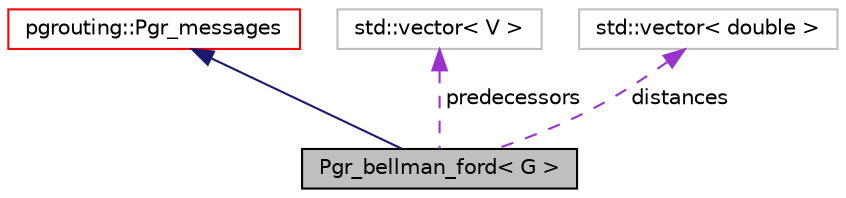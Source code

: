digraph "Pgr_bellman_ford&lt; G &gt;"
{
 // LATEX_PDF_SIZE
  edge [fontname="Helvetica",fontsize="10",labelfontname="Helvetica",labelfontsize="10"];
  node [fontname="Helvetica",fontsize="10",shape=record];
  Node1 [label="Pgr_bellman_ford\< G \>",height=0.2,width=0.4,color="black", fillcolor="grey75", style="filled", fontcolor="black",tooltip=" "];
  Node2 -> Node1 [dir="back",color="midnightblue",fontsize="10",style="solid",fontname="Helvetica"];
  Node2 [label="pgrouting::Pgr_messages",height=0.2,width=0.4,color="red", fillcolor="white", style="filled",URL="$classpgrouting_1_1Pgr__messages.html",tooltip=" "];
  Node8 -> Node1 [dir="back",color="darkorchid3",fontsize="10",style="dashed",label=" predecessors" ,fontname="Helvetica"];
  Node8 [label="std::vector\< V \>",height=0.2,width=0.4,color="grey75", fillcolor="white", style="filled",tooltip=" "];
  Node11 -> Node1 [dir="back",color="darkorchid3",fontsize="10",style="dashed",label=" distances" ,fontname="Helvetica"];
  Node11 [label="std::vector\< double \>",height=0.2,width=0.4,color="grey75", fillcolor="white", style="filled",tooltip=" "];
}
